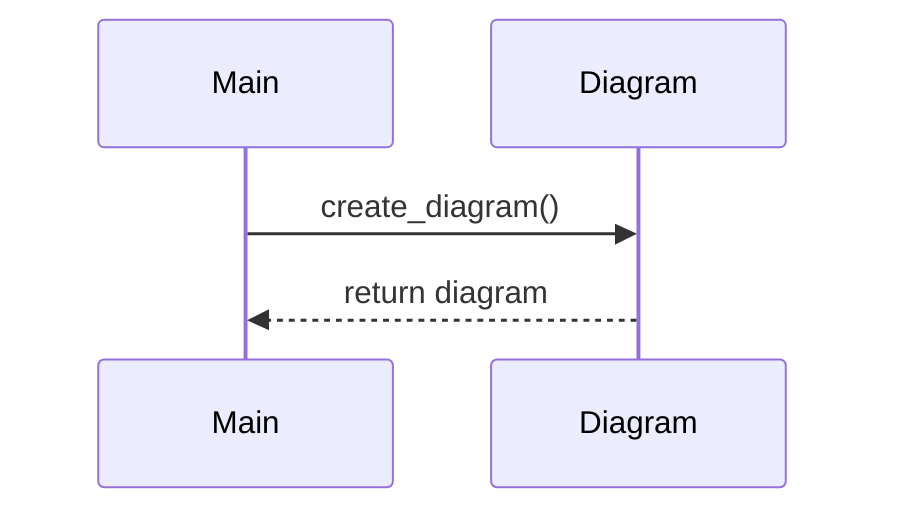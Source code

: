 sequenceDiagram
    participant M as Main
    participant D as Diagram
    M->>D: create_diagram()
    D-->>M: return diagram